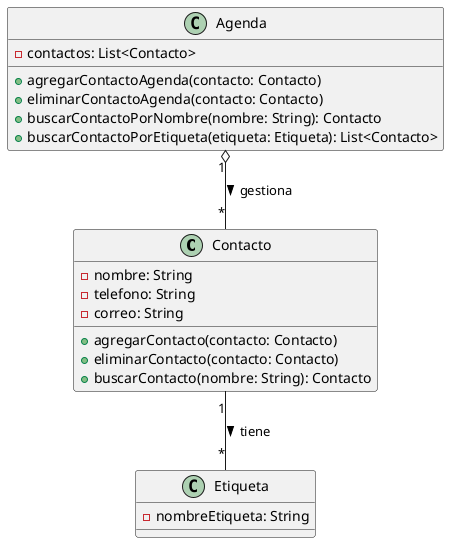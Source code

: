 @startuml
'https://plantuml.com/class-diagram

class Contacto {
  - nombre: String
  - telefono: String
  - correo: String
  + agregarContacto(contacto: Contacto)
  + eliminarContacto(contacto: Contacto)
  + buscarContacto(nombre: String): Contacto
}

class Etiqueta {
  - nombreEtiqueta: String
}

class Agenda {
  - contactos: List<Contacto>
  + agregarContactoAgenda(contacto: Contacto)
  + eliminarContactoAgenda(contacto: Contacto)
  + buscarContactoPorNombre(nombre: String): Contacto
  + buscarContactoPorEtiqueta(etiqueta: Etiqueta): List<Contacto>
}

' Relaciones
Contacto "1" -- "*" Etiqueta : tiene >
Agenda "1" o-- "*" Contacto : gestiona >

@enduml